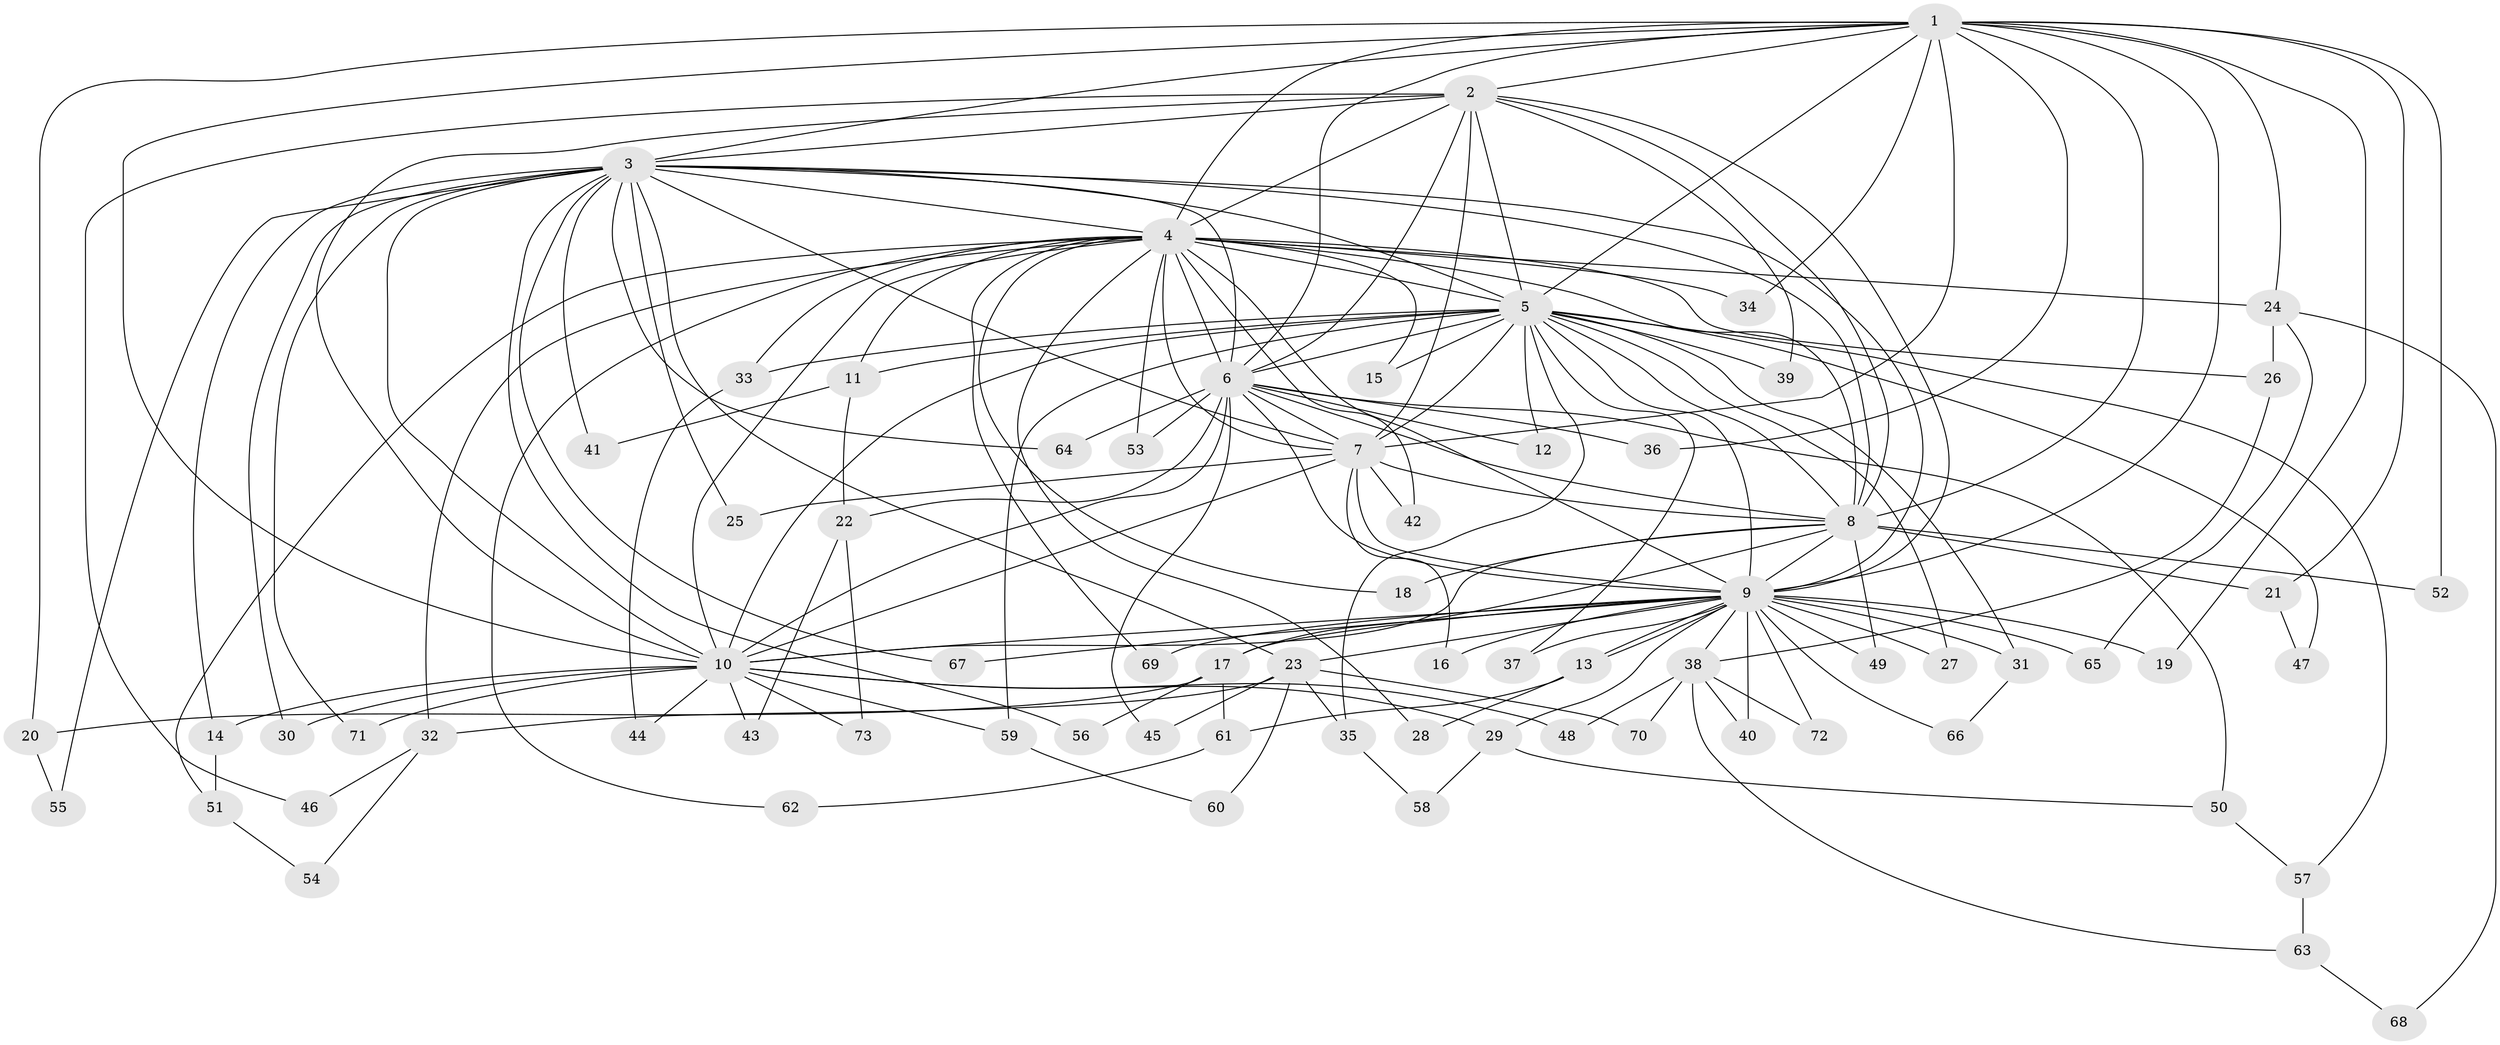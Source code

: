 // Generated by graph-tools (version 1.1) at 2025/14/03/09/25 04:14:13]
// undirected, 73 vertices, 171 edges
graph export_dot {
graph [start="1"]
  node [color=gray90,style=filled];
  1;
  2;
  3;
  4;
  5;
  6;
  7;
  8;
  9;
  10;
  11;
  12;
  13;
  14;
  15;
  16;
  17;
  18;
  19;
  20;
  21;
  22;
  23;
  24;
  25;
  26;
  27;
  28;
  29;
  30;
  31;
  32;
  33;
  34;
  35;
  36;
  37;
  38;
  39;
  40;
  41;
  42;
  43;
  44;
  45;
  46;
  47;
  48;
  49;
  50;
  51;
  52;
  53;
  54;
  55;
  56;
  57;
  58;
  59;
  60;
  61;
  62;
  63;
  64;
  65;
  66;
  67;
  68;
  69;
  70;
  71;
  72;
  73;
  1 -- 2;
  1 -- 3;
  1 -- 4;
  1 -- 5;
  1 -- 6;
  1 -- 7;
  1 -- 8;
  1 -- 9;
  1 -- 10;
  1 -- 19;
  1 -- 20;
  1 -- 21;
  1 -- 24;
  1 -- 34;
  1 -- 36;
  1 -- 52;
  2 -- 3;
  2 -- 4;
  2 -- 5;
  2 -- 6;
  2 -- 7;
  2 -- 8;
  2 -- 9;
  2 -- 10;
  2 -- 39;
  2 -- 46;
  3 -- 4;
  3 -- 5;
  3 -- 6;
  3 -- 7;
  3 -- 8;
  3 -- 9;
  3 -- 10;
  3 -- 14;
  3 -- 23;
  3 -- 25;
  3 -- 30;
  3 -- 41;
  3 -- 55;
  3 -- 56;
  3 -- 64;
  3 -- 67;
  3 -- 71;
  4 -- 5;
  4 -- 6;
  4 -- 7;
  4 -- 8;
  4 -- 9;
  4 -- 10;
  4 -- 11;
  4 -- 15;
  4 -- 18;
  4 -- 24;
  4 -- 26;
  4 -- 28;
  4 -- 32;
  4 -- 33;
  4 -- 34;
  4 -- 42;
  4 -- 51;
  4 -- 53;
  4 -- 62;
  4 -- 69;
  5 -- 6;
  5 -- 7;
  5 -- 8;
  5 -- 9;
  5 -- 10;
  5 -- 11;
  5 -- 12;
  5 -- 15;
  5 -- 27;
  5 -- 31;
  5 -- 33;
  5 -- 35;
  5 -- 37;
  5 -- 39;
  5 -- 47;
  5 -- 57;
  5 -- 59;
  6 -- 7;
  6 -- 8;
  6 -- 9;
  6 -- 10;
  6 -- 12;
  6 -- 22;
  6 -- 36;
  6 -- 45;
  6 -- 50;
  6 -- 53;
  6 -- 64;
  7 -- 8;
  7 -- 9;
  7 -- 10;
  7 -- 16;
  7 -- 25;
  7 -- 42;
  8 -- 9;
  8 -- 10;
  8 -- 17;
  8 -- 18;
  8 -- 21;
  8 -- 49;
  8 -- 52;
  9 -- 10;
  9 -- 13;
  9 -- 13;
  9 -- 16;
  9 -- 17;
  9 -- 19;
  9 -- 23;
  9 -- 27;
  9 -- 29;
  9 -- 31;
  9 -- 37;
  9 -- 38;
  9 -- 40;
  9 -- 49;
  9 -- 65;
  9 -- 66;
  9 -- 67;
  9 -- 69;
  9 -- 72;
  10 -- 14;
  10 -- 29;
  10 -- 30;
  10 -- 43;
  10 -- 44;
  10 -- 48;
  10 -- 59;
  10 -- 71;
  10 -- 73;
  11 -- 22;
  11 -- 41;
  13 -- 28;
  13 -- 61;
  14 -- 51;
  17 -- 20;
  17 -- 56;
  17 -- 61;
  20 -- 55;
  21 -- 47;
  22 -- 43;
  22 -- 73;
  23 -- 32;
  23 -- 35;
  23 -- 45;
  23 -- 60;
  23 -- 70;
  24 -- 26;
  24 -- 65;
  24 -- 68;
  26 -- 38;
  29 -- 50;
  29 -- 58;
  31 -- 66;
  32 -- 46;
  32 -- 54;
  33 -- 44;
  35 -- 58;
  38 -- 40;
  38 -- 48;
  38 -- 63;
  38 -- 70;
  38 -- 72;
  50 -- 57;
  51 -- 54;
  57 -- 63;
  59 -- 60;
  61 -- 62;
  63 -- 68;
}
